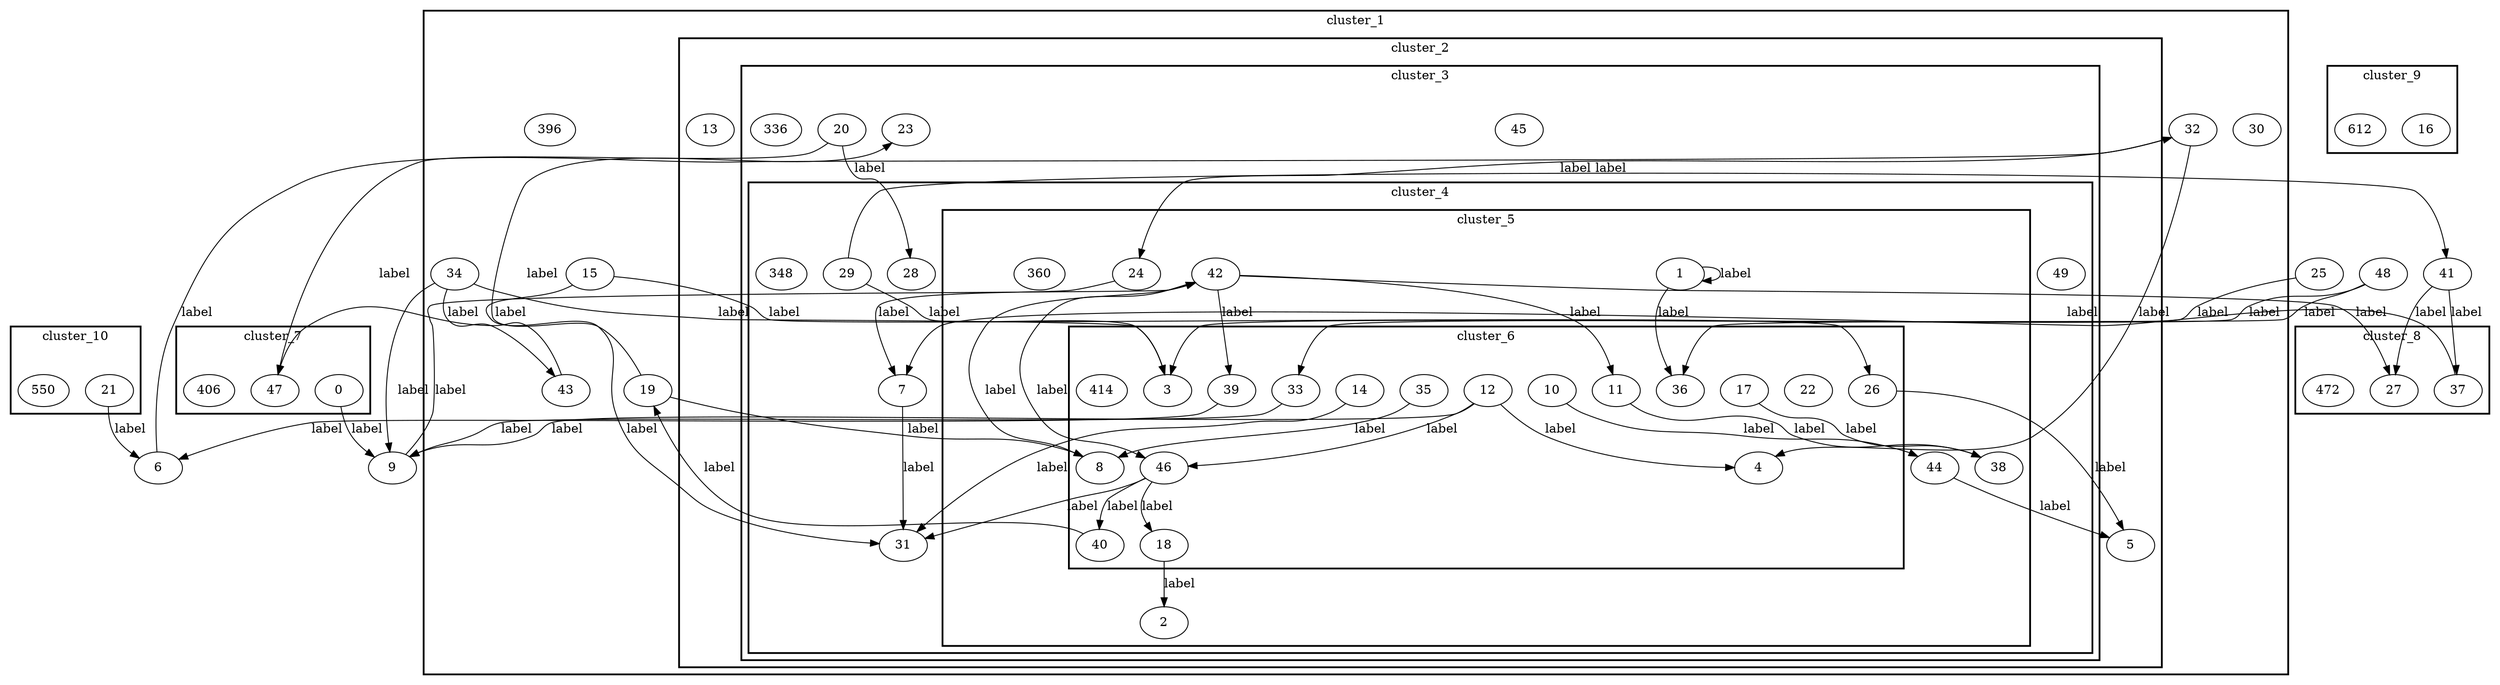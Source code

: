 digraph G {
splines=spline
edge[label="label"]
subgraph cluster_1 {
style="bold"
label="cluster_1"
30
17
15
19
22
5
3
1
15
32
24
39
1
34
43
15
subgraph cluster_2 {
style="bold"
label="cluster_2"
5
46
24
45
13
26
subgraph cluster_3 {
style="bold"
label="cluster_3"
45
49
23
20
2
1
subgraph cluster_4 {
style="bold"
label="cluster_4"
49
7
28
44
46
29
31
17
subgraph cluster_5 {
style="bold"
label="cluster_5"
1
24
38
24
1
22
42
44
38
2
subgraph cluster_6 {
style="bold"
label="cluster_6"
40
10
46
8
35
26
33
11
36
18
3
33
22
26
17
12
4
39
14
414
}
360
}
348
}
336
}
336
}
396
}
subgraph cluster_7 {
style="bold"
label="cluster_7"
17
30
0
42
47
0
23
47
406
}
subgraph cluster_8 {
style="bold"
label="cluster_8"
46
22
37
35
11
23
1
27
35
472
}
subgraph cluster_9 {
style="bold"
label="cluster_9"
17
19
28
15
16
0
33
5
15
11
19
27
13
24
39
33
4
0
612
}
subgraph cluster_10 {
style="bold"
label="cluster_10"
7
2
37
21
11
550
}
19->23
34->9
42->27
12->4
32->24
29->41
42->46
21->6
19->8
42->11
12->46
20->47
37->7
33->9
24->7
48->33
41->27
20->28
32->4
43->47
12->9
10->44
6->32
46->40
8->42
41->37
9->42
1->1
34->3
42->39
46->31
15->31
29->3
48->36
17->38
34->43
35->8
40->19
44->5
7->31
15->26
0->9
46->18
18->2
14->31
1->36
39->6
25->3
26->5
11->38
}
